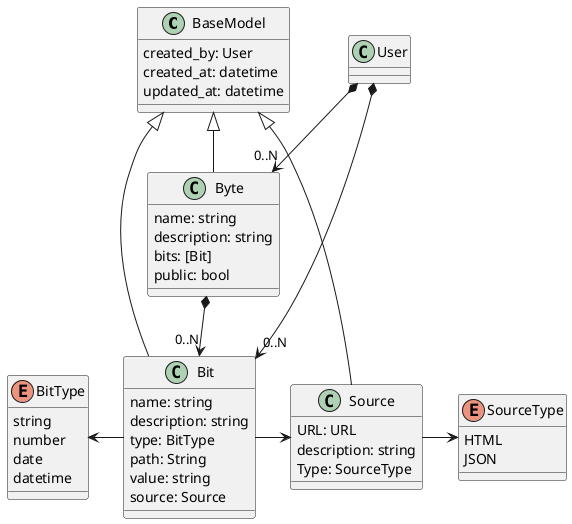 @startuml

class BaseModel {
    created_by: User
    created_at: datetime
    updated_at: datetime
}

Byte -up-|> BaseModel
Bit -up-|> BaseModel
Source -up-|> BaseModel


class Bit {
    name: string
    description: string
    type: BitType
    path: String
    value: string
    source: Source
}

enum BitType {
    string
    number
    date
    datetime
}

Bit -left-> BitType

class Source {
    URL: URL
    description: string
    Type: SourceType
}

enum SourceType {
    HTML
    JSON
}
Source -right-> SourceType

Bit -right-> Source

class Byte {
    name: string
    description: string
    bits: [Bit]
    public: bool
}

class User {}

User *--> "0..N" Byte
User *--> "0..N" Bit
Byte *--> "0..N" Bit

@enduml
